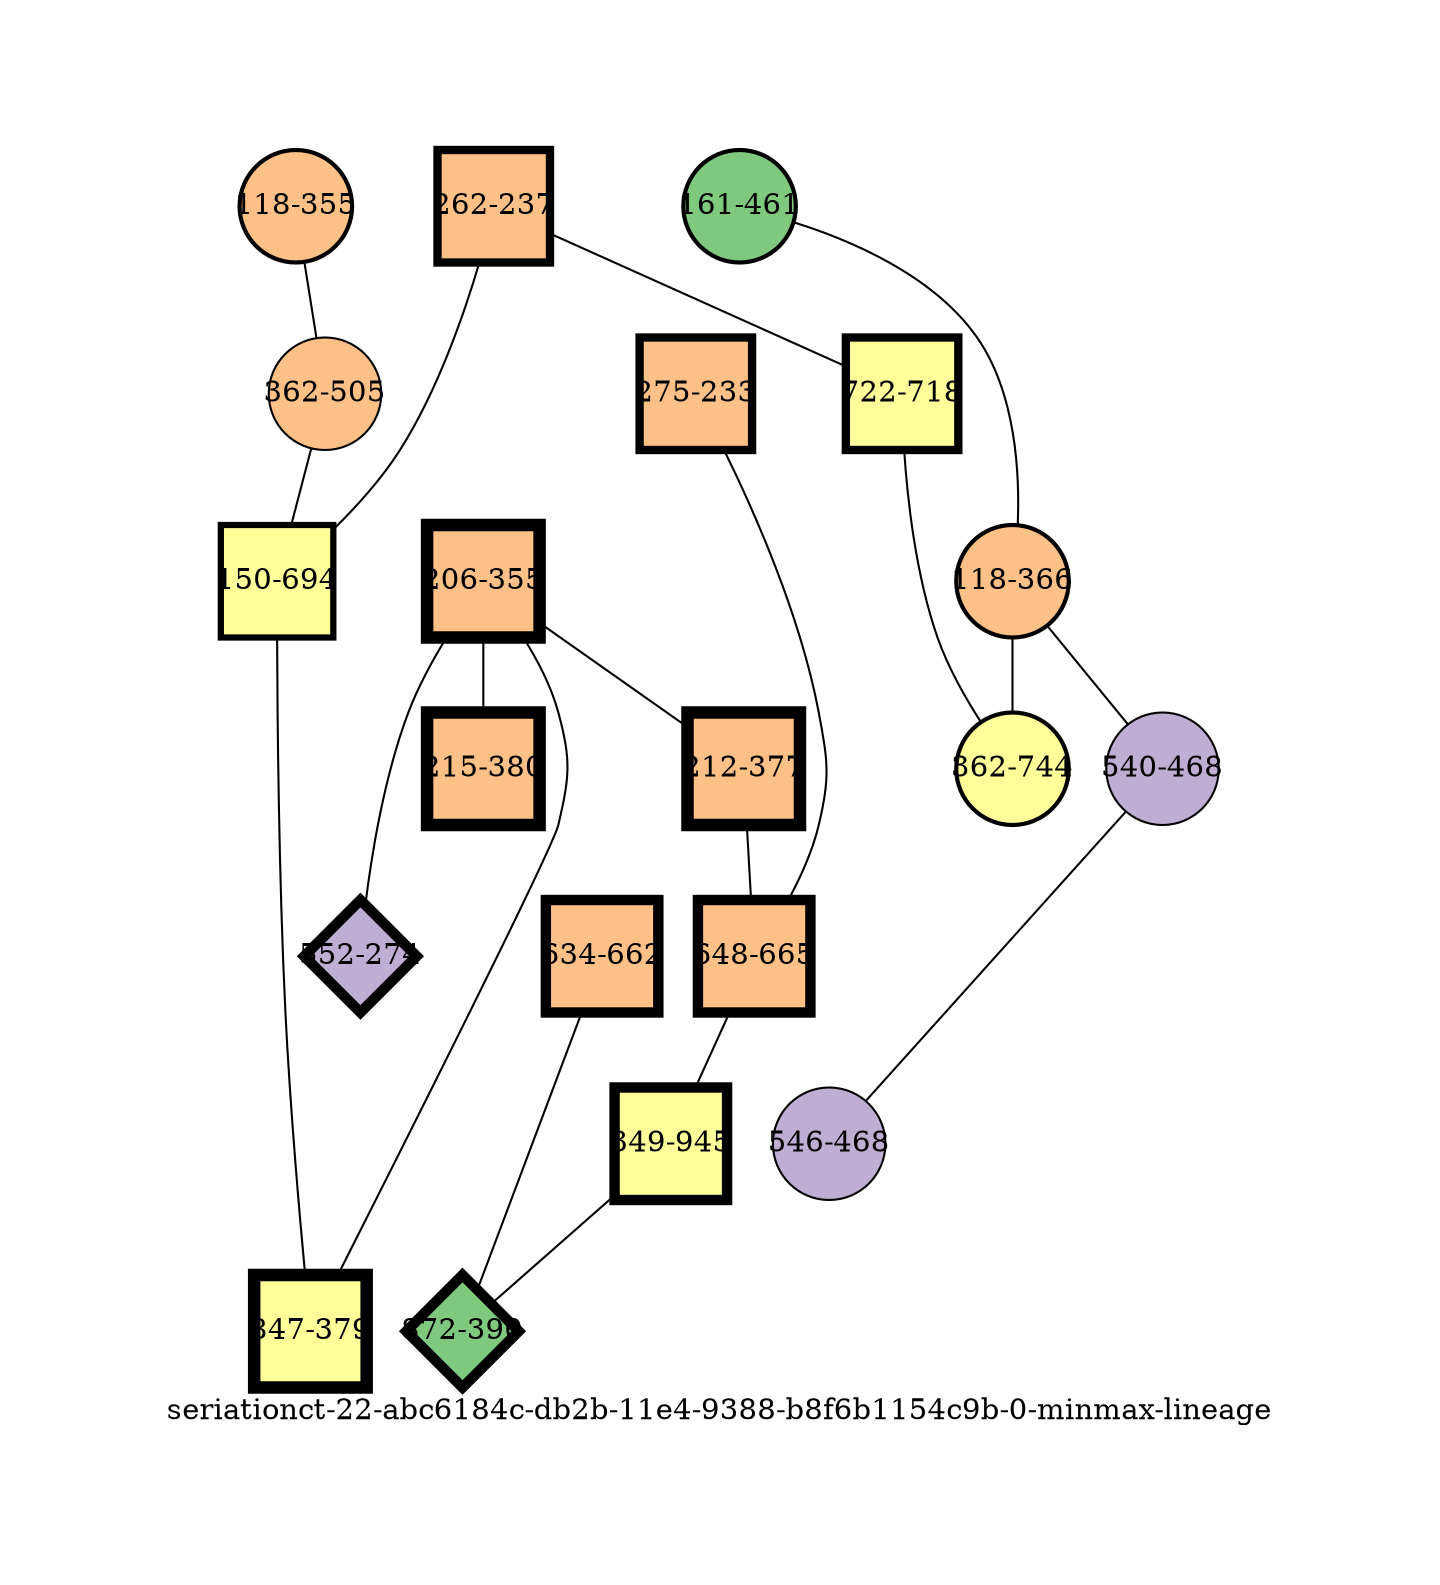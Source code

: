 strict graph "seriationct-22-abc6184c-db2b-11e4-9388-b8f6b1154c9b-0-minmax-lineage" {
labelloc=b;
ratio=auto;
pad="1.0";
label="seriationct-22-abc6184c-db2b-11e4-9388-b8f6b1154c9b-0-minmax-lineage";
node [width="0.75", style=filled, fixedsize=true, height="0.75", shape=circle, label=""];
0 [xCoordinate="237.0", appears_in_slice=4, yCoordinate="262.0", colorscheme=accent6, lineage_id=1, short_label="262-237", label="262-237", shape=square, cluster_id=2, fillcolor=3, size="500.0", id=0, penwidth="4.0"];
1 [xCoordinate="355.0", appears_in_slice=2, yCoordinate="118.0", colorscheme=accent6, lineage_id=0, short_label="118-355", label="118-355", shape=circle, cluster_id=2, fillcolor=3, size="500.0", id=1, penwidth="2.0"];
2 [xCoordinate="355.0", appears_in_slice=6, yCoordinate="206.0", colorscheme=accent6, lineage_id=1, short_label="206-355", label="206-355", shape=square, cluster_id=2, fillcolor=3, size="500.0", id=2, penwidth="6.0"];
3 [xCoordinate="505.0", appears_in_slice=1, yCoordinate="362.0", colorscheme=accent6, lineage_id=0, short_label="362-505", label="362-505", shape=circle, cluster_id=2, fillcolor=3, size="500.0", id=3, penwidth="1.0"];
4 [xCoordinate="461.0", appears_in_slice=2, yCoordinate="161.0", colorscheme=accent6, lineage_id=0, short_label="161-461", label="161-461", shape=circle, cluster_id=0, fillcolor=1, size="500.0", id=7, penwidth="2.0"];
5 [xCoordinate="233.0", appears_in_slice=4, yCoordinate="275.0", colorscheme=accent6, lineage_id=1, short_label="275-233", label="275-233", shape=square, cluster_id=2, fillcolor=3, size="500.0", id=5, penwidth="4.0"];
6 [xCoordinate="694.0", appears_in_slice=3, yCoordinate="150.0", colorscheme=accent6, lineage_id=1, short_label="150-694", label="150-694", shape=square, cluster_id=3, fillcolor=4, size="500.0", id=6, penwidth="3.0"];
7 [xCoordinate="366.0", appears_in_slice=2, yCoordinate="118.0", colorscheme=accent6, lineage_id=0, short_label="118-366", label="118-366", shape=circle, cluster_id=2, fillcolor=3, size="500.0", id=4, penwidth="2.0"];
8 [xCoordinate="468.0", appears_in_slice=1, yCoordinate="540.0", colorscheme=accent6, lineage_id=0, short_label="540-468", label="540-468", shape=circle, cluster_id=1, fillcolor=2, size="500.0", id=8, penwidth="1.0"];
9 [xCoordinate="380.0", appears_in_slice=6, yCoordinate="215.0", colorscheme=accent6, lineage_id=1, short_label="215-380", label="215-380", shape=square, cluster_id=2, fillcolor=3, size="500.0", id=9, penwidth="6.0"];
10 [xCoordinate="274.0", appears_in_slice=5, yCoordinate="552.0", colorscheme=accent6, lineage_id=2, short_label="552-274", label="552-274", shape=diamond, cluster_id=1, fillcolor=2, size="500.0", id=10, penwidth="5.0"];
11 [xCoordinate="377.0", appears_in_slice=6, yCoordinate="212.0", colorscheme=accent6, lineage_id=1, short_label="212-377", label="212-377", shape=square, cluster_id=2, fillcolor=3, size="500.0", id=11, penwidth="6.0"];
12 [xCoordinate="718.0", appears_in_slice=4, yCoordinate="722.0", colorscheme=accent6, lineage_id=1, short_label="722-718", label="722-718", shape=square, cluster_id=3, fillcolor=4, size="500.0", id=12, penwidth="4.0"];
13 [xCoordinate="379.0", appears_in_slice=6, yCoordinate="847.0", colorscheme=accent6, lineage_id=1, short_label="847-379", label="847-379", shape=square, cluster_id=3, fillcolor=4, size="500.0", id=13, penwidth="6.0"];
14 [xCoordinate="468.0", appears_in_slice=1, yCoordinate="546.0", colorscheme=accent6, lineage_id=0, short_label="546-468", label="546-468", shape=circle, cluster_id=1, fillcolor=2, size="500.0", id=14, penwidth="1.0"];
15 [xCoordinate="665.0", appears_in_slice=5, yCoordinate="648.0", colorscheme=accent6, lineage_id=1, short_label="648-665", label="648-665", shape=square, cluster_id=2, fillcolor=3, size="500.0", id=15, penwidth="5.0"];
16 [xCoordinate="744.0", appears_in_slice=2, yCoordinate="362.0", colorscheme=accent6, lineage_id=0, short_label="362-744", label="362-744", shape=circle, cluster_id=3, fillcolor=4, size="500.0", id=16, penwidth="2.0"];
17 [xCoordinate="662.0", appears_in_slice=5, yCoordinate="634.0", colorscheme=accent6, lineage_id=1, short_label="634-662", label="634-662", shape=square, cluster_id=2, fillcolor=3, size="500.0", id=17, penwidth="5.0"];
18 [xCoordinate="945.0", appears_in_slice=5, yCoordinate="349.0", colorscheme=accent6, lineage_id=1, short_label="349-945", label="349-945", shape=square, cluster_id=3, fillcolor=4, size="500.0", id=18, penwidth="5.0"];
19 [xCoordinate="390.0", appears_in_slice=5, yCoordinate="872.0", colorscheme=accent6, lineage_id=2, short_label="872-390", label="872-390", shape=diamond, cluster_id=0, fillcolor=1, size="500.0", id=19, penwidth="5.0"];
0 -- 12  [inverseweight="3.14533844562", weight="0.317930810083"];
0 -- 6  [inverseweight="3.40775341712", weight="0.293448462255"];
1 -- 3  [inverseweight="5.73313071533", weight="0.174424768883"];
2 -- 9  [inverseweight="0.999496380704", weight="1.00050387306"];
2 -- 10  [inverseweight="1.42306408188", weight="0.70270904363"];
2 -- 11  [inverseweight="20.4465205027", weight="0.0489080770425"];
2 -- 13  [inverseweight="25.2538136138", weight="0.0395979797464"];
3 -- 6  [inverseweight="1.0895909968", weight="0.917775571695"];
4 -- 7  [inverseweight="28.5830975238", weight="0.0349857113691"];
5 -- 15  [inverseweight="1.60694466586", weight="0.622298963522"];
6 -- 13  [inverseweight="2.19921018553", weight="0.454708697959"];
7 -- 8  [inverseweight="8.61301203187", weight="0.11610340219"];
7 -- 16  [inverseweight="0.987005736901", weight="1.01316533695"];
8 -- 14  [inverseweight="47.6731294623", weight="0.0209761769634"];
11 -- 15  [inverseweight="4.89725595476", weight="0.20419598429"];
12 -- 16  [inverseweight="1.26347253508", weight="0.791469519312"];
15 -- 18  [inverseweight="2.06650388768", weight="0.48390908237"];
17 -- 19  [inverseweight="10.1723557346", weight="0.0983056458196"];
18 -- 19  [inverseweight="37.267799625", weight="0.02683281573"];
}
